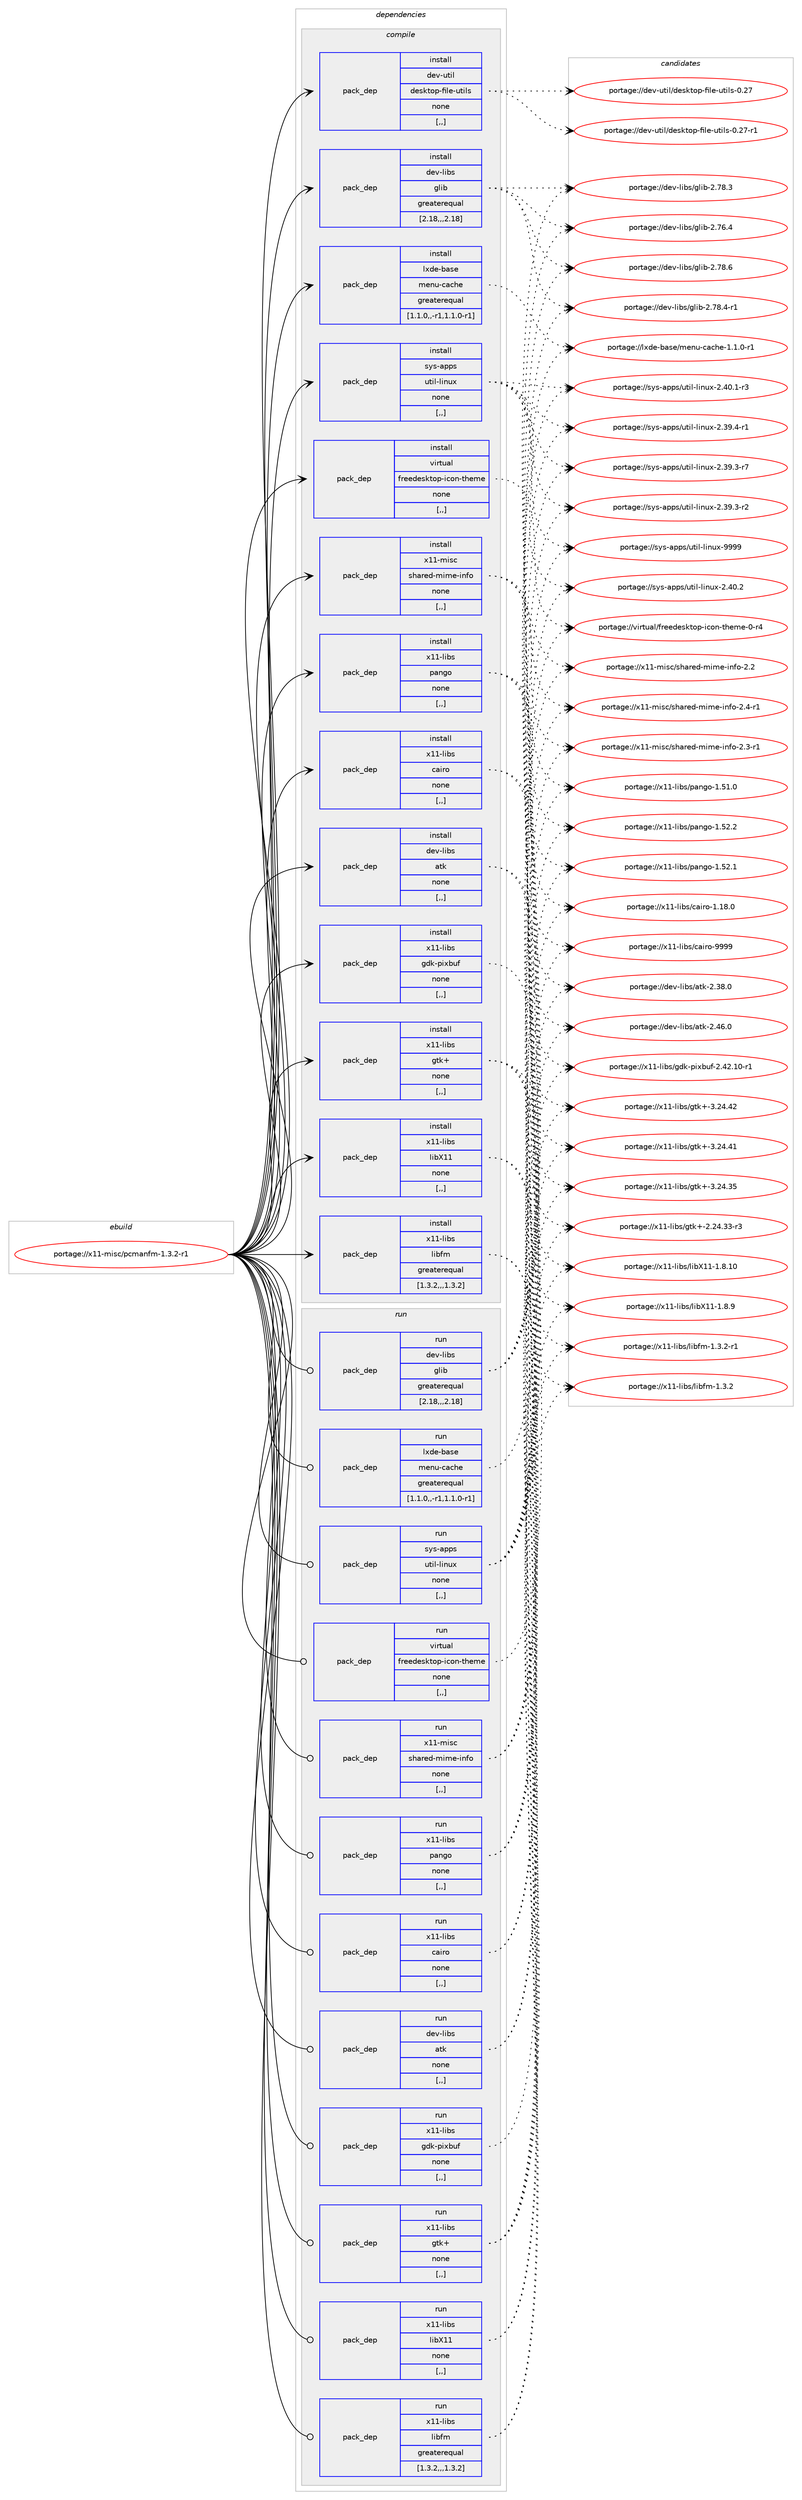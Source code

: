 digraph prolog {

# *************
# Graph options
# *************

newrank=true;
concentrate=true;
compound=true;
graph [rankdir=LR,fontname=Helvetica,fontsize=10,ranksep=1.5];#, ranksep=2.5, nodesep=0.2];
edge  [arrowhead=vee];
node  [fontname=Helvetica,fontsize=10];

# **********
# The ebuild
# **********

subgraph cluster_leftcol {
color=gray;
label=<<i>ebuild</i>>;
id [label="portage://x11-misc/pcmanfm-1.3.2-r1", color=red, width=4, href="../x11-misc/pcmanfm-1.3.2-r1.svg"];
}

# ****************
# The dependencies
# ****************

subgraph cluster_midcol {
color=gray;
label=<<i>dependencies</i>>;
subgraph cluster_compile {
fillcolor="#eeeeee";
style=filled;
label=<<i>compile</i>>;
subgraph pack335764 {
dependency461513 [label=<<TABLE BORDER="0" CELLBORDER="1" CELLSPACING="0" CELLPADDING="4" WIDTH="220"><TR><TD ROWSPAN="6" CELLPADDING="30">pack_dep</TD></TR><TR><TD WIDTH="110">install</TD></TR><TR><TD>dev-libs</TD></TR><TR><TD>atk</TD></TR><TR><TD>none</TD></TR><TR><TD>[,,]</TD></TR></TABLE>>, shape=none, color=blue];
}
id:e -> dependency461513:w [weight=20,style="solid",arrowhead="vee"];
subgraph pack335765 {
dependency461514 [label=<<TABLE BORDER="0" CELLBORDER="1" CELLSPACING="0" CELLPADDING="4" WIDTH="220"><TR><TD ROWSPAN="6" CELLPADDING="30">pack_dep</TD></TR><TR><TD WIDTH="110">install</TD></TR><TR><TD>dev-libs</TD></TR><TR><TD>glib</TD></TR><TR><TD>greaterequal</TD></TR><TR><TD>[2.18,,,2.18]</TD></TR></TABLE>>, shape=none, color=blue];
}
id:e -> dependency461514:w [weight=20,style="solid",arrowhead="vee"];
subgraph pack335766 {
dependency461515 [label=<<TABLE BORDER="0" CELLBORDER="1" CELLSPACING="0" CELLPADDING="4" WIDTH="220"><TR><TD ROWSPAN="6" CELLPADDING="30">pack_dep</TD></TR><TR><TD WIDTH="110">install</TD></TR><TR><TD>dev-util</TD></TR><TR><TD>desktop-file-utils</TD></TR><TR><TD>none</TD></TR><TR><TD>[,,]</TD></TR></TABLE>>, shape=none, color=blue];
}
id:e -> dependency461515:w [weight=20,style="solid",arrowhead="vee"];
subgraph pack335767 {
dependency461516 [label=<<TABLE BORDER="0" CELLBORDER="1" CELLSPACING="0" CELLPADDING="4" WIDTH="220"><TR><TD ROWSPAN="6" CELLPADDING="30">pack_dep</TD></TR><TR><TD WIDTH="110">install</TD></TR><TR><TD>lxde-base</TD></TR><TR><TD>menu-cache</TD></TR><TR><TD>greaterequal</TD></TR><TR><TD>[1.1.0,,-r1,1.1.0-r1]</TD></TR></TABLE>>, shape=none, color=blue];
}
id:e -> dependency461516:w [weight=20,style="solid",arrowhead="vee"];
subgraph pack335768 {
dependency461517 [label=<<TABLE BORDER="0" CELLBORDER="1" CELLSPACING="0" CELLPADDING="4" WIDTH="220"><TR><TD ROWSPAN="6" CELLPADDING="30">pack_dep</TD></TR><TR><TD WIDTH="110">install</TD></TR><TR><TD>sys-apps</TD></TR><TR><TD>util-linux</TD></TR><TR><TD>none</TD></TR><TR><TD>[,,]</TD></TR></TABLE>>, shape=none, color=blue];
}
id:e -> dependency461517:w [weight=20,style="solid",arrowhead="vee"];
subgraph pack335769 {
dependency461518 [label=<<TABLE BORDER="0" CELLBORDER="1" CELLSPACING="0" CELLPADDING="4" WIDTH="220"><TR><TD ROWSPAN="6" CELLPADDING="30">pack_dep</TD></TR><TR><TD WIDTH="110">install</TD></TR><TR><TD>virtual</TD></TR><TR><TD>freedesktop-icon-theme</TD></TR><TR><TD>none</TD></TR><TR><TD>[,,]</TD></TR></TABLE>>, shape=none, color=blue];
}
id:e -> dependency461518:w [weight=20,style="solid",arrowhead="vee"];
subgraph pack335770 {
dependency461519 [label=<<TABLE BORDER="0" CELLBORDER="1" CELLSPACING="0" CELLPADDING="4" WIDTH="220"><TR><TD ROWSPAN="6" CELLPADDING="30">pack_dep</TD></TR><TR><TD WIDTH="110">install</TD></TR><TR><TD>x11-libs</TD></TR><TR><TD>cairo</TD></TR><TR><TD>none</TD></TR><TR><TD>[,,]</TD></TR></TABLE>>, shape=none, color=blue];
}
id:e -> dependency461519:w [weight=20,style="solid",arrowhead="vee"];
subgraph pack335771 {
dependency461520 [label=<<TABLE BORDER="0" CELLBORDER="1" CELLSPACING="0" CELLPADDING="4" WIDTH="220"><TR><TD ROWSPAN="6" CELLPADDING="30">pack_dep</TD></TR><TR><TD WIDTH="110">install</TD></TR><TR><TD>x11-libs</TD></TR><TR><TD>gdk-pixbuf</TD></TR><TR><TD>none</TD></TR><TR><TD>[,,]</TD></TR></TABLE>>, shape=none, color=blue];
}
id:e -> dependency461520:w [weight=20,style="solid",arrowhead="vee"];
subgraph pack335772 {
dependency461521 [label=<<TABLE BORDER="0" CELLBORDER="1" CELLSPACING="0" CELLPADDING="4" WIDTH="220"><TR><TD ROWSPAN="6" CELLPADDING="30">pack_dep</TD></TR><TR><TD WIDTH="110">install</TD></TR><TR><TD>x11-libs</TD></TR><TR><TD>gtk+</TD></TR><TR><TD>none</TD></TR><TR><TD>[,,]</TD></TR></TABLE>>, shape=none, color=blue];
}
id:e -> dependency461521:w [weight=20,style="solid",arrowhead="vee"];
subgraph pack335773 {
dependency461522 [label=<<TABLE BORDER="0" CELLBORDER="1" CELLSPACING="0" CELLPADDING="4" WIDTH="220"><TR><TD ROWSPAN="6" CELLPADDING="30">pack_dep</TD></TR><TR><TD WIDTH="110">install</TD></TR><TR><TD>x11-libs</TD></TR><TR><TD>libX11</TD></TR><TR><TD>none</TD></TR><TR><TD>[,,]</TD></TR></TABLE>>, shape=none, color=blue];
}
id:e -> dependency461522:w [weight=20,style="solid",arrowhead="vee"];
subgraph pack335774 {
dependency461523 [label=<<TABLE BORDER="0" CELLBORDER="1" CELLSPACING="0" CELLPADDING="4" WIDTH="220"><TR><TD ROWSPAN="6" CELLPADDING="30">pack_dep</TD></TR><TR><TD WIDTH="110">install</TD></TR><TR><TD>x11-libs</TD></TR><TR><TD>libfm</TD></TR><TR><TD>greaterequal</TD></TR><TR><TD>[1.3.2,,,1.3.2]</TD></TR></TABLE>>, shape=none, color=blue];
}
id:e -> dependency461523:w [weight=20,style="solid",arrowhead="vee"];
subgraph pack335775 {
dependency461524 [label=<<TABLE BORDER="0" CELLBORDER="1" CELLSPACING="0" CELLPADDING="4" WIDTH="220"><TR><TD ROWSPAN="6" CELLPADDING="30">pack_dep</TD></TR><TR><TD WIDTH="110">install</TD></TR><TR><TD>x11-libs</TD></TR><TR><TD>pango</TD></TR><TR><TD>none</TD></TR><TR><TD>[,,]</TD></TR></TABLE>>, shape=none, color=blue];
}
id:e -> dependency461524:w [weight=20,style="solid",arrowhead="vee"];
subgraph pack335776 {
dependency461525 [label=<<TABLE BORDER="0" CELLBORDER="1" CELLSPACING="0" CELLPADDING="4" WIDTH="220"><TR><TD ROWSPAN="6" CELLPADDING="30">pack_dep</TD></TR><TR><TD WIDTH="110">install</TD></TR><TR><TD>x11-misc</TD></TR><TR><TD>shared-mime-info</TD></TR><TR><TD>none</TD></TR><TR><TD>[,,]</TD></TR></TABLE>>, shape=none, color=blue];
}
id:e -> dependency461525:w [weight=20,style="solid",arrowhead="vee"];
}
subgraph cluster_compileandrun {
fillcolor="#eeeeee";
style=filled;
label=<<i>compile and run</i>>;
}
subgraph cluster_run {
fillcolor="#eeeeee";
style=filled;
label=<<i>run</i>>;
subgraph pack335777 {
dependency461526 [label=<<TABLE BORDER="0" CELLBORDER="1" CELLSPACING="0" CELLPADDING="4" WIDTH="220"><TR><TD ROWSPAN="6" CELLPADDING="30">pack_dep</TD></TR><TR><TD WIDTH="110">run</TD></TR><TR><TD>dev-libs</TD></TR><TR><TD>atk</TD></TR><TR><TD>none</TD></TR><TR><TD>[,,]</TD></TR></TABLE>>, shape=none, color=blue];
}
id:e -> dependency461526:w [weight=20,style="solid",arrowhead="odot"];
subgraph pack335778 {
dependency461527 [label=<<TABLE BORDER="0" CELLBORDER="1" CELLSPACING="0" CELLPADDING="4" WIDTH="220"><TR><TD ROWSPAN="6" CELLPADDING="30">pack_dep</TD></TR><TR><TD WIDTH="110">run</TD></TR><TR><TD>dev-libs</TD></TR><TR><TD>glib</TD></TR><TR><TD>greaterequal</TD></TR><TR><TD>[2.18,,,2.18]</TD></TR></TABLE>>, shape=none, color=blue];
}
id:e -> dependency461527:w [weight=20,style="solid",arrowhead="odot"];
subgraph pack335779 {
dependency461528 [label=<<TABLE BORDER="0" CELLBORDER="1" CELLSPACING="0" CELLPADDING="4" WIDTH="220"><TR><TD ROWSPAN="6" CELLPADDING="30">pack_dep</TD></TR><TR><TD WIDTH="110">run</TD></TR><TR><TD>lxde-base</TD></TR><TR><TD>menu-cache</TD></TR><TR><TD>greaterequal</TD></TR><TR><TD>[1.1.0,,-r1,1.1.0-r1]</TD></TR></TABLE>>, shape=none, color=blue];
}
id:e -> dependency461528:w [weight=20,style="solid",arrowhead="odot"];
subgraph pack335780 {
dependency461529 [label=<<TABLE BORDER="0" CELLBORDER="1" CELLSPACING="0" CELLPADDING="4" WIDTH="220"><TR><TD ROWSPAN="6" CELLPADDING="30">pack_dep</TD></TR><TR><TD WIDTH="110">run</TD></TR><TR><TD>sys-apps</TD></TR><TR><TD>util-linux</TD></TR><TR><TD>none</TD></TR><TR><TD>[,,]</TD></TR></TABLE>>, shape=none, color=blue];
}
id:e -> dependency461529:w [weight=20,style="solid",arrowhead="odot"];
subgraph pack335781 {
dependency461530 [label=<<TABLE BORDER="0" CELLBORDER="1" CELLSPACING="0" CELLPADDING="4" WIDTH="220"><TR><TD ROWSPAN="6" CELLPADDING="30">pack_dep</TD></TR><TR><TD WIDTH="110">run</TD></TR><TR><TD>virtual</TD></TR><TR><TD>freedesktop-icon-theme</TD></TR><TR><TD>none</TD></TR><TR><TD>[,,]</TD></TR></TABLE>>, shape=none, color=blue];
}
id:e -> dependency461530:w [weight=20,style="solid",arrowhead="odot"];
subgraph pack335782 {
dependency461531 [label=<<TABLE BORDER="0" CELLBORDER="1" CELLSPACING="0" CELLPADDING="4" WIDTH="220"><TR><TD ROWSPAN="6" CELLPADDING="30">pack_dep</TD></TR><TR><TD WIDTH="110">run</TD></TR><TR><TD>x11-libs</TD></TR><TR><TD>cairo</TD></TR><TR><TD>none</TD></TR><TR><TD>[,,]</TD></TR></TABLE>>, shape=none, color=blue];
}
id:e -> dependency461531:w [weight=20,style="solid",arrowhead="odot"];
subgraph pack335783 {
dependency461532 [label=<<TABLE BORDER="0" CELLBORDER="1" CELLSPACING="0" CELLPADDING="4" WIDTH="220"><TR><TD ROWSPAN="6" CELLPADDING="30">pack_dep</TD></TR><TR><TD WIDTH="110">run</TD></TR><TR><TD>x11-libs</TD></TR><TR><TD>gdk-pixbuf</TD></TR><TR><TD>none</TD></TR><TR><TD>[,,]</TD></TR></TABLE>>, shape=none, color=blue];
}
id:e -> dependency461532:w [weight=20,style="solid",arrowhead="odot"];
subgraph pack335784 {
dependency461533 [label=<<TABLE BORDER="0" CELLBORDER="1" CELLSPACING="0" CELLPADDING="4" WIDTH="220"><TR><TD ROWSPAN="6" CELLPADDING="30">pack_dep</TD></TR><TR><TD WIDTH="110">run</TD></TR><TR><TD>x11-libs</TD></TR><TR><TD>gtk+</TD></TR><TR><TD>none</TD></TR><TR><TD>[,,]</TD></TR></TABLE>>, shape=none, color=blue];
}
id:e -> dependency461533:w [weight=20,style="solid",arrowhead="odot"];
subgraph pack335785 {
dependency461534 [label=<<TABLE BORDER="0" CELLBORDER="1" CELLSPACING="0" CELLPADDING="4" WIDTH="220"><TR><TD ROWSPAN="6" CELLPADDING="30">pack_dep</TD></TR><TR><TD WIDTH="110">run</TD></TR><TR><TD>x11-libs</TD></TR><TR><TD>libX11</TD></TR><TR><TD>none</TD></TR><TR><TD>[,,]</TD></TR></TABLE>>, shape=none, color=blue];
}
id:e -> dependency461534:w [weight=20,style="solid",arrowhead="odot"];
subgraph pack335786 {
dependency461535 [label=<<TABLE BORDER="0" CELLBORDER="1" CELLSPACING="0" CELLPADDING="4" WIDTH="220"><TR><TD ROWSPAN="6" CELLPADDING="30">pack_dep</TD></TR><TR><TD WIDTH="110">run</TD></TR><TR><TD>x11-libs</TD></TR><TR><TD>libfm</TD></TR><TR><TD>greaterequal</TD></TR><TR><TD>[1.3.2,,,1.3.2]</TD></TR></TABLE>>, shape=none, color=blue];
}
id:e -> dependency461535:w [weight=20,style="solid",arrowhead="odot"];
subgraph pack335787 {
dependency461536 [label=<<TABLE BORDER="0" CELLBORDER="1" CELLSPACING="0" CELLPADDING="4" WIDTH="220"><TR><TD ROWSPAN="6" CELLPADDING="30">pack_dep</TD></TR><TR><TD WIDTH="110">run</TD></TR><TR><TD>x11-libs</TD></TR><TR><TD>pango</TD></TR><TR><TD>none</TD></TR><TR><TD>[,,]</TD></TR></TABLE>>, shape=none, color=blue];
}
id:e -> dependency461536:w [weight=20,style="solid",arrowhead="odot"];
subgraph pack335788 {
dependency461537 [label=<<TABLE BORDER="0" CELLBORDER="1" CELLSPACING="0" CELLPADDING="4" WIDTH="220"><TR><TD ROWSPAN="6" CELLPADDING="30">pack_dep</TD></TR><TR><TD WIDTH="110">run</TD></TR><TR><TD>x11-misc</TD></TR><TR><TD>shared-mime-info</TD></TR><TR><TD>none</TD></TR><TR><TD>[,,]</TD></TR></TABLE>>, shape=none, color=blue];
}
id:e -> dependency461537:w [weight=20,style="solid",arrowhead="odot"];
}
}

# **************
# The candidates
# **************

subgraph cluster_choices {
rank=same;
color=gray;
label=<<i>candidates</i>>;

subgraph choice335764 {
color=black;
nodesep=1;
choice1001011184510810598115479711610745504652544648 [label="portage://dev-libs/atk-2.46.0", color=red, width=4,href="../dev-libs/atk-2.46.0.svg"];
choice1001011184510810598115479711610745504651564648 [label="portage://dev-libs/atk-2.38.0", color=red, width=4,href="../dev-libs/atk-2.38.0.svg"];
dependency461513:e -> choice1001011184510810598115479711610745504652544648:w [style=dotted,weight="100"];
dependency461513:e -> choice1001011184510810598115479711610745504651564648:w [style=dotted,weight="100"];
}
subgraph choice335765 {
color=black;
nodesep=1;
choice1001011184510810598115471031081059845504655564654 [label="portage://dev-libs/glib-2.78.6", color=red, width=4,href="../dev-libs/glib-2.78.6.svg"];
choice10010111845108105981154710310810598455046555646524511449 [label="portage://dev-libs/glib-2.78.4-r1", color=red, width=4,href="../dev-libs/glib-2.78.4-r1.svg"];
choice1001011184510810598115471031081059845504655564651 [label="portage://dev-libs/glib-2.78.3", color=red, width=4,href="../dev-libs/glib-2.78.3.svg"];
choice1001011184510810598115471031081059845504655544652 [label="portage://dev-libs/glib-2.76.4", color=red, width=4,href="../dev-libs/glib-2.76.4.svg"];
dependency461514:e -> choice1001011184510810598115471031081059845504655564654:w [style=dotted,weight="100"];
dependency461514:e -> choice10010111845108105981154710310810598455046555646524511449:w [style=dotted,weight="100"];
dependency461514:e -> choice1001011184510810598115471031081059845504655564651:w [style=dotted,weight="100"];
dependency461514:e -> choice1001011184510810598115471031081059845504655544652:w [style=dotted,weight="100"];
}
subgraph choice335766 {
color=black;
nodesep=1;
choice1001011184511711610510847100101115107116111112451021051081014511711610510811545484650554511449 [label="portage://dev-util/desktop-file-utils-0.27-r1", color=red, width=4,href="../dev-util/desktop-file-utils-0.27-r1.svg"];
choice100101118451171161051084710010111510711611111245102105108101451171161051081154548465055 [label="portage://dev-util/desktop-file-utils-0.27", color=red, width=4,href="../dev-util/desktop-file-utils-0.27.svg"];
dependency461515:e -> choice1001011184511711610510847100101115107116111112451021051081014511711610510811545484650554511449:w [style=dotted,weight="100"];
dependency461515:e -> choice100101118451171161051084710010111510711611111245102105108101451171161051081154548465055:w [style=dotted,weight="100"];
}
subgraph choice335767 {
color=black;
nodesep=1;
choice10812010010145989711510147109101110117459997991041014549464946484511449 [label="portage://lxde-base/menu-cache-1.1.0-r1", color=red, width=4,href="../lxde-base/menu-cache-1.1.0-r1.svg"];
dependency461516:e -> choice10812010010145989711510147109101110117459997991041014549464946484511449:w [style=dotted,weight="100"];
}
subgraph choice335768 {
color=black;
nodesep=1;
choice115121115459711211211547117116105108451081051101171204557575757 [label="portage://sys-apps/util-linux-9999", color=red, width=4,href="../sys-apps/util-linux-9999.svg"];
choice1151211154597112112115471171161051084510810511011712045504652484650 [label="portage://sys-apps/util-linux-2.40.2", color=red, width=4,href="../sys-apps/util-linux-2.40.2.svg"];
choice11512111545971121121154711711610510845108105110117120455046524846494511451 [label="portage://sys-apps/util-linux-2.40.1-r3", color=red, width=4,href="../sys-apps/util-linux-2.40.1-r3.svg"];
choice11512111545971121121154711711610510845108105110117120455046515746524511449 [label="portage://sys-apps/util-linux-2.39.4-r1", color=red, width=4,href="../sys-apps/util-linux-2.39.4-r1.svg"];
choice11512111545971121121154711711610510845108105110117120455046515746514511455 [label="portage://sys-apps/util-linux-2.39.3-r7", color=red, width=4,href="../sys-apps/util-linux-2.39.3-r7.svg"];
choice11512111545971121121154711711610510845108105110117120455046515746514511450 [label="portage://sys-apps/util-linux-2.39.3-r2", color=red, width=4,href="../sys-apps/util-linux-2.39.3-r2.svg"];
dependency461517:e -> choice115121115459711211211547117116105108451081051101171204557575757:w [style=dotted,weight="100"];
dependency461517:e -> choice1151211154597112112115471171161051084510810511011712045504652484650:w [style=dotted,weight="100"];
dependency461517:e -> choice11512111545971121121154711711610510845108105110117120455046524846494511451:w [style=dotted,weight="100"];
dependency461517:e -> choice11512111545971121121154711711610510845108105110117120455046515746524511449:w [style=dotted,weight="100"];
dependency461517:e -> choice11512111545971121121154711711610510845108105110117120455046515746514511455:w [style=dotted,weight="100"];
dependency461517:e -> choice11512111545971121121154711711610510845108105110117120455046515746514511450:w [style=dotted,weight="100"];
}
subgraph choice335769 {
color=black;
nodesep=1;
choice118105114116117971084710211410110110010111510711611111245105991111104511610410110910145484511452 [label="portage://virtual/freedesktop-icon-theme-0-r4", color=red, width=4,href="../virtual/freedesktop-icon-theme-0-r4.svg"];
dependency461518:e -> choice118105114116117971084710211410110110010111510711611111245105991111104511610410110910145484511452:w [style=dotted,weight="100"];
}
subgraph choice335770 {
color=black;
nodesep=1;
choice120494945108105981154799971051141114557575757 [label="portage://x11-libs/cairo-9999", color=red, width=4,href="../x11-libs/cairo-9999.svg"];
choice1204949451081059811547999710511411145494649564648 [label="portage://x11-libs/cairo-1.18.0", color=red, width=4,href="../x11-libs/cairo-1.18.0.svg"];
dependency461519:e -> choice120494945108105981154799971051141114557575757:w [style=dotted,weight="100"];
dependency461519:e -> choice1204949451081059811547999710511411145494649564648:w [style=dotted,weight="100"];
}
subgraph choice335771 {
color=black;
nodesep=1;
choice1204949451081059811547103100107451121051209811710245504652504649484511449 [label="portage://x11-libs/gdk-pixbuf-2.42.10-r1", color=red, width=4,href="../x11-libs/gdk-pixbuf-2.42.10-r1.svg"];
dependency461520:e -> choice1204949451081059811547103100107451121051209811710245504652504649484511449:w [style=dotted,weight="100"];
}
subgraph choice335772 {
color=black;
nodesep=1;
choice1204949451081059811547103116107434551465052465250 [label="portage://x11-libs/gtk+-3.24.42", color=red, width=4,href="../x11-libs/gtk+-3.24.42.svg"];
choice1204949451081059811547103116107434551465052465249 [label="portage://x11-libs/gtk+-3.24.41", color=red, width=4,href="../x11-libs/gtk+-3.24.41.svg"];
choice1204949451081059811547103116107434551465052465153 [label="portage://x11-libs/gtk+-3.24.35", color=red, width=4,href="../x11-libs/gtk+-3.24.35.svg"];
choice12049494510810598115471031161074345504650524651514511451 [label="portage://x11-libs/gtk+-2.24.33-r3", color=red, width=4,href="../x11-libs/gtk+-2.24.33-r3.svg"];
dependency461521:e -> choice1204949451081059811547103116107434551465052465250:w [style=dotted,weight="100"];
dependency461521:e -> choice1204949451081059811547103116107434551465052465249:w [style=dotted,weight="100"];
dependency461521:e -> choice1204949451081059811547103116107434551465052465153:w [style=dotted,weight="100"];
dependency461521:e -> choice12049494510810598115471031161074345504650524651514511451:w [style=dotted,weight="100"];
}
subgraph choice335773 {
color=black;
nodesep=1;
choice12049494510810598115471081059888494945494656464948 [label="portage://x11-libs/libX11-1.8.10", color=red, width=4,href="../x11-libs/libX11-1.8.10.svg"];
choice120494945108105981154710810598884949454946564657 [label="portage://x11-libs/libX11-1.8.9", color=red, width=4,href="../x11-libs/libX11-1.8.9.svg"];
dependency461522:e -> choice12049494510810598115471081059888494945494656464948:w [style=dotted,weight="100"];
dependency461522:e -> choice120494945108105981154710810598884949454946564657:w [style=dotted,weight="100"];
}
subgraph choice335774 {
color=black;
nodesep=1;
choice1204949451081059811547108105981021094549465146504511449 [label="portage://x11-libs/libfm-1.3.2-r1", color=red, width=4,href="../x11-libs/libfm-1.3.2-r1.svg"];
choice120494945108105981154710810598102109454946514650 [label="portage://x11-libs/libfm-1.3.2", color=red, width=4,href="../x11-libs/libfm-1.3.2.svg"];
dependency461523:e -> choice1204949451081059811547108105981021094549465146504511449:w [style=dotted,weight="100"];
dependency461523:e -> choice120494945108105981154710810598102109454946514650:w [style=dotted,weight="100"];
}
subgraph choice335775 {
color=black;
nodesep=1;
choice12049494510810598115471129711010311145494653504650 [label="portage://x11-libs/pango-1.52.2", color=red, width=4,href="../x11-libs/pango-1.52.2.svg"];
choice12049494510810598115471129711010311145494653504649 [label="portage://x11-libs/pango-1.52.1", color=red, width=4,href="../x11-libs/pango-1.52.1.svg"];
choice12049494510810598115471129711010311145494653494648 [label="portage://x11-libs/pango-1.51.0", color=red, width=4,href="../x11-libs/pango-1.51.0.svg"];
dependency461524:e -> choice12049494510810598115471129711010311145494653504650:w [style=dotted,weight="100"];
dependency461524:e -> choice12049494510810598115471129711010311145494653504649:w [style=dotted,weight="100"];
dependency461524:e -> choice12049494510810598115471129711010311145494653494648:w [style=dotted,weight="100"];
}
subgraph choice335776 {
color=black;
nodesep=1;
choice1204949451091051159947115104971141011004510910510910145105110102111455046524511449 [label="portage://x11-misc/shared-mime-info-2.4-r1", color=red, width=4,href="../x11-misc/shared-mime-info-2.4-r1.svg"];
choice1204949451091051159947115104971141011004510910510910145105110102111455046514511449 [label="portage://x11-misc/shared-mime-info-2.3-r1", color=red, width=4,href="../x11-misc/shared-mime-info-2.3-r1.svg"];
choice120494945109105115994711510497114101100451091051091014510511010211145504650 [label="portage://x11-misc/shared-mime-info-2.2", color=red, width=4,href="../x11-misc/shared-mime-info-2.2.svg"];
dependency461525:e -> choice1204949451091051159947115104971141011004510910510910145105110102111455046524511449:w [style=dotted,weight="100"];
dependency461525:e -> choice1204949451091051159947115104971141011004510910510910145105110102111455046514511449:w [style=dotted,weight="100"];
dependency461525:e -> choice120494945109105115994711510497114101100451091051091014510511010211145504650:w [style=dotted,weight="100"];
}
subgraph choice335777 {
color=black;
nodesep=1;
choice1001011184510810598115479711610745504652544648 [label="portage://dev-libs/atk-2.46.0", color=red, width=4,href="../dev-libs/atk-2.46.0.svg"];
choice1001011184510810598115479711610745504651564648 [label="portage://dev-libs/atk-2.38.0", color=red, width=4,href="../dev-libs/atk-2.38.0.svg"];
dependency461526:e -> choice1001011184510810598115479711610745504652544648:w [style=dotted,weight="100"];
dependency461526:e -> choice1001011184510810598115479711610745504651564648:w [style=dotted,weight="100"];
}
subgraph choice335778 {
color=black;
nodesep=1;
choice1001011184510810598115471031081059845504655564654 [label="portage://dev-libs/glib-2.78.6", color=red, width=4,href="../dev-libs/glib-2.78.6.svg"];
choice10010111845108105981154710310810598455046555646524511449 [label="portage://dev-libs/glib-2.78.4-r1", color=red, width=4,href="../dev-libs/glib-2.78.4-r1.svg"];
choice1001011184510810598115471031081059845504655564651 [label="portage://dev-libs/glib-2.78.3", color=red, width=4,href="../dev-libs/glib-2.78.3.svg"];
choice1001011184510810598115471031081059845504655544652 [label="portage://dev-libs/glib-2.76.4", color=red, width=4,href="../dev-libs/glib-2.76.4.svg"];
dependency461527:e -> choice1001011184510810598115471031081059845504655564654:w [style=dotted,weight="100"];
dependency461527:e -> choice10010111845108105981154710310810598455046555646524511449:w [style=dotted,weight="100"];
dependency461527:e -> choice1001011184510810598115471031081059845504655564651:w [style=dotted,weight="100"];
dependency461527:e -> choice1001011184510810598115471031081059845504655544652:w [style=dotted,weight="100"];
}
subgraph choice335779 {
color=black;
nodesep=1;
choice10812010010145989711510147109101110117459997991041014549464946484511449 [label="portage://lxde-base/menu-cache-1.1.0-r1", color=red, width=4,href="../lxde-base/menu-cache-1.1.0-r1.svg"];
dependency461528:e -> choice10812010010145989711510147109101110117459997991041014549464946484511449:w [style=dotted,weight="100"];
}
subgraph choice335780 {
color=black;
nodesep=1;
choice115121115459711211211547117116105108451081051101171204557575757 [label="portage://sys-apps/util-linux-9999", color=red, width=4,href="../sys-apps/util-linux-9999.svg"];
choice1151211154597112112115471171161051084510810511011712045504652484650 [label="portage://sys-apps/util-linux-2.40.2", color=red, width=4,href="../sys-apps/util-linux-2.40.2.svg"];
choice11512111545971121121154711711610510845108105110117120455046524846494511451 [label="portage://sys-apps/util-linux-2.40.1-r3", color=red, width=4,href="../sys-apps/util-linux-2.40.1-r3.svg"];
choice11512111545971121121154711711610510845108105110117120455046515746524511449 [label="portage://sys-apps/util-linux-2.39.4-r1", color=red, width=4,href="../sys-apps/util-linux-2.39.4-r1.svg"];
choice11512111545971121121154711711610510845108105110117120455046515746514511455 [label="portage://sys-apps/util-linux-2.39.3-r7", color=red, width=4,href="../sys-apps/util-linux-2.39.3-r7.svg"];
choice11512111545971121121154711711610510845108105110117120455046515746514511450 [label="portage://sys-apps/util-linux-2.39.3-r2", color=red, width=4,href="../sys-apps/util-linux-2.39.3-r2.svg"];
dependency461529:e -> choice115121115459711211211547117116105108451081051101171204557575757:w [style=dotted,weight="100"];
dependency461529:e -> choice1151211154597112112115471171161051084510810511011712045504652484650:w [style=dotted,weight="100"];
dependency461529:e -> choice11512111545971121121154711711610510845108105110117120455046524846494511451:w [style=dotted,weight="100"];
dependency461529:e -> choice11512111545971121121154711711610510845108105110117120455046515746524511449:w [style=dotted,weight="100"];
dependency461529:e -> choice11512111545971121121154711711610510845108105110117120455046515746514511455:w [style=dotted,weight="100"];
dependency461529:e -> choice11512111545971121121154711711610510845108105110117120455046515746514511450:w [style=dotted,weight="100"];
}
subgraph choice335781 {
color=black;
nodesep=1;
choice118105114116117971084710211410110110010111510711611111245105991111104511610410110910145484511452 [label="portage://virtual/freedesktop-icon-theme-0-r4", color=red, width=4,href="../virtual/freedesktop-icon-theme-0-r4.svg"];
dependency461530:e -> choice118105114116117971084710211410110110010111510711611111245105991111104511610410110910145484511452:w [style=dotted,weight="100"];
}
subgraph choice335782 {
color=black;
nodesep=1;
choice120494945108105981154799971051141114557575757 [label="portage://x11-libs/cairo-9999", color=red, width=4,href="../x11-libs/cairo-9999.svg"];
choice1204949451081059811547999710511411145494649564648 [label="portage://x11-libs/cairo-1.18.0", color=red, width=4,href="../x11-libs/cairo-1.18.0.svg"];
dependency461531:e -> choice120494945108105981154799971051141114557575757:w [style=dotted,weight="100"];
dependency461531:e -> choice1204949451081059811547999710511411145494649564648:w [style=dotted,weight="100"];
}
subgraph choice335783 {
color=black;
nodesep=1;
choice1204949451081059811547103100107451121051209811710245504652504649484511449 [label="portage://x11-libs/gdk-pixbuf-2.42.10-r1", color=red, width=4,href="../x11-libs/gdk-pixbuf-2.42.10-r1.svg"];
dependency461532:e -> choice1204949451081059811547103100107451121051209811710245504652504649484511449:w [style=dotted,weight="100"];
}
subgraph choice335784 {
color=black;
nodesep=1;
choice1204949451081059811547103116107434551465052465250 [label="portage://x11-libs/gtk+-3.24.42", color=red, width=4,href="../x11-libs/gtk+-3.24.42.svg"];
choice1204949451081059811547103116107434551465052465249 [label="portage://x11-libs/gtk+-3.24.41", color=red, width=4,href="../x11-libs/gtk+-3.24.41.svg"];
choice1204949451081059811547103116107434551465052465153 [label="portage://x11-libs/gtk+-3.24.35", color=red, width=4,href="../x11-libs/gtk+-3.24.35.svg"];
choice12049494510810598115471031161074345504650524651514511451 [label="portage://x11-libs/gtk+-2.24.33-r3", color=red, width=4,href="../x11-libs/gtk+-2.24.33-r3.svg"];
dependency461533:e -> choice1204949451081059811547103116107434551465052465250:w [style=dotted,weight="100"];
dependency461533:e -> choice1204949451081059811547103116107434551465052465249:w [style=dotted,weight="100"];
dependency461533:e -> choice1204949451081059811547103116107434551465052465153:w [style=dotted,weight="100"];
dependency461533:e -> choice12049494510810598115471031161074345504650524651514511451:w [style=dotted,weight="100"];
}
subgraph choice335785 {
color=black;
nodesep=1;
choice12049494510810598115471081059888494945494656464948 [label="portage://x11-libs/libX11-1.8.10", color=red, width=4,href="../x11-libs/libX11-1.8.10.svg"];
choice120494945108105981154710810598884949454946564657 [label="portage://x11-libs/libX11-1.8.9", color=red, width=4,href="../x11-libs/libX11-1.8.9.svg"];
dependency461534:e -> choice12049494510810598115471081059888494945494656464948:w [style=dotted,weight="100"];
dependency461534:e -> choice120494945108105981154710810598884949454946564657:w [style=dotted,weight="100"];
}
subgraph choice335786 {
color=black;
nodesep=1;
choice1204949451081059811547108105981021094549465146504511449 [label="portage://x11-libs/libfm-1.3.2-r1", color=red, width=4,href="../x11-libs/libfm-1.3.2-r1.svg"];
choice120494945108105981154710810598102109454946514650 [label="portage://x11-libs/libfm-1.3.2", color=red, width=4,href="../x11-libs/libfm-1.3.2.svg"];
dependency461535:e -> choice1204949451081059811547108105981021094549465146504511449:w [style=dotted,weight="100"];
dependency461535:e -> choice120494945108105981154710810598102109454946514650:w [style=dotted,weight="100"];
}
subgraph choice335787 {
color=black;
nodesep=1;
choice12049494510810598115471129711010311145494653504650 [label="portage://x11-libs/pango-1.52.2", color=red, width=4,href="../x11-libs/pango-1.52.2.svg"];
choice12049494510810598115471129711010311145494653504649 [label="portage://x11-libs/pango-1.52.1", color=red, width=4,href="../x11-libs/pango-1.52.1.svg"];
choice12049494510810598115471129711010311145494653494648 [label="portage://x11-libs/pango-1.51.0", color=red, width=4,href="../x11-libs/pango-1.51.0.svg"];
dependency461536:e -> choice12049494510810598115471129711010311145494653504650:w [style=dotted,weight="100"];
dependency461536:e -> choice12049494510810598115471129711010311145494653504649:w [style=dotted,weight="100"];
dependency461536:e -> choice12049494510810598115471129711010311145494653494648:w [style=dotted,weight="100"];
}
subgraph choice335788 {
color=black;
nodesep=1;
choice1204949451091051159947115104971141011004510910510910145105110102111455046524511449 [label="portage://x11-misc/shared-mime-info-2.4-r1", color=red, width=4,href="../x11-misc/shared-mime-info-2.4-r1.svg"];
choice1204949451091051159947115104971141011004510910510910145105110102111455046514511449 [label="portage://x11-misc/shared-mime-info-2.3-r1", color=red, width=4,href="../x11-misc/shared-mime-info-2.3-r1.svg"];
choice120494945109105115994711510497114101100451091051091014510511010211145504650 [label="portage://x11-misc/shared-mime-info-2.2", color=red, width=4,href="../x11-misc/shared-mime-info-2.2.svg"];
dependency461537:e -> choice1204949451091051159947115104971141011004510910510910145105110102111455046524511449:w [style=dotted,weight="100"];
dependency461537:e -> choice1204949451091051159947115104971141011004510910510910145105110102111455046514511449:w [style=dotted,weight="100"];
dependency461537:e -> choice120494945109105115994711510497114101100451091051091014510511010211145504650:w [style=dotted,weight="100"];
}
}

}
